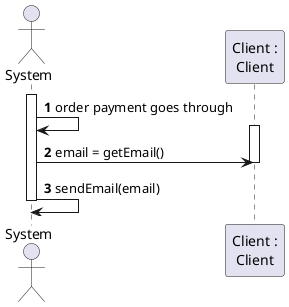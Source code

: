 @startuml
autonumber

actor "System" as SYS
participant "Client :\nClient" as CLT

activate SYS

SYS -> SYS : order payment goes through
activate CLT
SYS -> CLT : email = getEmail()
deactivate CLT
SYS -> SYS : sendEmail(email)
deactivate SYS
@enduml

